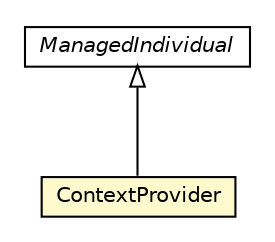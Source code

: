 #!/usr/local/bin/dot
#
# Class diagram 
# Generated by UMLGraph version R5_6-24-gf6e263 (http://www.umlgraph.org/)
#

digraph G {
	edge [fontname="Helvetica",fontsize=10,labelfontname="Helvetica",labelfontsize=10];
	node [fontname="Helvetica",fontsize=10,shape=plaintext];
	nodesep=0.25;
	ranksep=0.5;
	// org.universAAL.middleware.owl.ManagedIndividual
	c185843 [label=<<table title="org.universAAL.middleware.owl.ManagedIndividual" border="0" cellborder="1" cellspacing="0" cellpadding="2" port="p" href="../../owl/ManagedIndividual.html">
		<tr><td><table border="0" cellspacing="0" cellpadding="1">
<tr><td align="center" balign="center"><font face="Helvetica-Oblique"> ManagedIndividual </font></td></tr>
		</table></td></tr>
		</table>>, URL="../../owl/ManagedIndividual.html", fontname="Helvetica", fontcolor="black", fontsize=10.0];
	// org.universAAL.middleware.context.owl.ContextProvider
	c186143 [label=<<table title="org.universAAL.middleware.context.owl.ContextProvider" border="0" cellborder="1" cellspacing="0" cellpadding="2" port="p" bgcolor="lemonChiffon" href="./ContextProvider.html">
		<tr><td><table border="0" cellspacing="0" cellpadding="1">
<tr><td align="center" balign="center"> ContextProvider </td></tr>
		</table></td></tr>
		</table>>, URL="./ContextProvider.html", fontname="Helvetica", fontcolor="black", fontsize=10.0];
	//org.universAAL.middleware.context.owl.ContextProvider extends org.universAAL.middleware.owl.ManagedIndividual
	c185843:p -> c186143:p [dir=back,arrowtail=empty];
}

